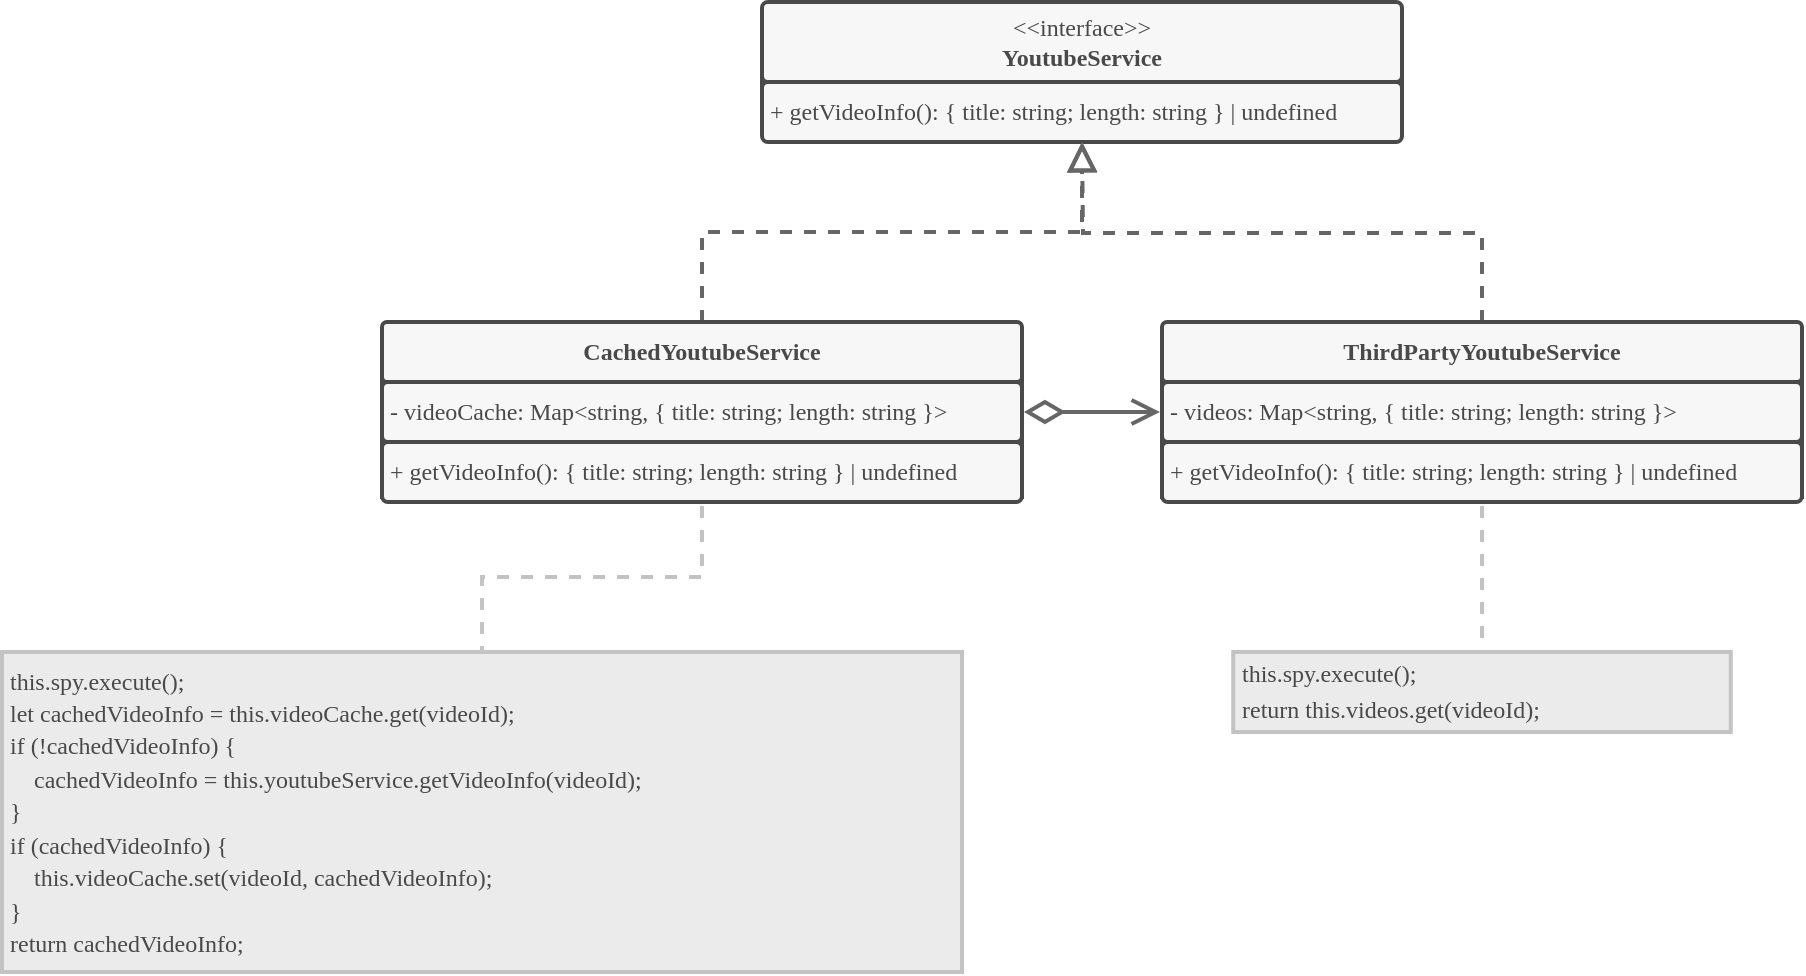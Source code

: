 <mxfile>
    <diagram name="Página-1" id="TTp-K46U8V-8WiusqMop">
        <mxGraphModel dx="2952" dy="2131" grid="1" gridSize="10" guides="1" tooltips="1" connect="1" arrows="1" fold="1" page="1" pageScale="1" pageWidth="827" pageHeight="1169" math="0" shadow="0">
            <root>
                <mxCell id="0"/>
                <mxCell id="1" parent="0"/>
                <mxCell id="135" value="" style="whiteSpace=wrap;html=1;strokeColor=#494949;fillColor=#494949;container=0;strokeWidth=2;" vertex="1" parent="1">
                    <mxGeometry x="200" y="-40.07" width="320" height="30" as="geometry"/>
                </mxCell>
                <mxCell id="136" value="&lt;font color=&quot;#494949&quot;&gt;&lt;font style=&quot;&quot; data-font-src=&quot;https://fonts.googleapis.com/css?family=Nunito&quot; face=&quot;Nunito&quot;&gt;+ getVideoInfo():&amp;nbsp;&lt;/font&gt;&lt;font style=&quot;&quot; data-font-src=&quot;https://fonts.googleapis.com/css?family=Nunito&quot; face=&quot;Nunito&quot;&gt;{ title: string; length: string } | undefined&lt;/font&gt;&lt;/font&gt;" style="rounded=1;whiteSpace=wrap;html=1;arcSize=6;fillColor=#F7F7F7;strokeColor=#494949;align=left;spacingLeft=2;container=0;strokeWidth=2;absoluteArcSize=1;" vertex="1" parent="1">
                    <mxGeometry x="200" y="-30" width="320" height="30" as="geometry"/>
                </mxCell>
                <mxCell id="137" value="&lt;font face=&quot;Nunito&quot; color=&quot;#494949&quot;&gt;&amp;lt;&amp;lt;interface&amp;gt;&amp;gt;&lt;br&gt;&lt;b&gt;YoutubeService&lt;/b&gt;&lt;br&gt;&lt;/font&gt;" style="rounded=1;whiteSpace=wrap;html=1;arcSize=6;fillColor=#F7F7F7;strokeColor=#494949;container=1;strokeWidth=2;absoluteArcSize=1;collapsible=0;" vertex="1" parent="1">
                    <mxGeometry x="200" y="-70" width="320" height="40" as="geometry"/>
                </mxCell>
                <mxCell id="138" value="" style="whiteSpace=wrap;html=1;fillColor=#494949;strokeColor=#494949;container=0;strokeWidth=2;" vertex="1" parent="1">
                    <mxGeometry x="10" y="117.5" width="320" height="60" as="geometry"/>
                </mxCell>
                <mxCell id="142" style="edgeStyle=orthogonalEdgeStyle;html=1;entryX=0.5;entryY=1;entryDx=0;entryDy=0;fontFamily=Helvetica;fontSource=https%3A%2F%2Ffonts.googleapis.com%2Fcss%3Ffamily%3DNunito;fontColor=default;endArrow=block;rounded=0;strokeColor=#666666;targetPerimeterSpacing=0;dashed=1;endFill=0;strokeWidth=2;endSize=10;startSize=10;" edge="1" parent="1" source="139" target="136">
                    <mxGeometry relative="1" as="geometry"/>
                </mxCell>
                <mxCell id="139" value="&lt;font face=&quot;Nunito&quot; color=&quot;#494949&quot;&gt;&lt;b&gt;CachedYoutubeService&lt;/b&gt;&lt;/font&gt;" style="rounded=1;whiteSpace=wrap;html=1;arcSize=5;fillColor=#F7F7F7;strokeColor=#494949;strokeWidth=2;container=0;absoluteArcSize=1;" vertex="1" parent="1">
                    <mxGeometry x="10" y="90" width="320" height="30" as="geometry"/>
                </mxCell>
                <mxCell id="154" style="edgeStyle=orthogonalEdgeStyle;html=1;fontFamily=Helvetica;fontSource=https%3A%2F%2Ffonts.googleapis.com%2Fcss%3Ffamily%3DFira%2BCode%2BMedium;fontColor=default;endArrow=open;rounded=0;strokeColor=#666666;strokeWidth=2;startArrow=diamondThin;startFill=0;endFill=0;startSize=15;endSize=10;sourcePerimeterSpacing=1;targetPerimeterSpacing=1;" edge="1" parent="1" source="140" target="147">
                    <mxGeometry relative="1" as="geometry"/>
                </mxCell>
                <mxCell id="140" value="&lt;font face=&quot;Nunito&quot;&gt;- videoCache: Map&amp;lt;string, { title: string; length: string }&amp;gt;&lt;/font&gt;" style="rounded=1;whiteSpace=wrap;html=1;arcSize=6;fillColor=#F7F7F7;strokeColor=#494949;align=left;perimeterSpacing=0;spacingLeft=2;fontColor=#494949;strokeWidth=2;container=0;absoluteArcSize=1;" vertex="1" parent="1">
                    <mxGeometry x="10" y="120" width="320" height="30" as="geometry"/>
                </mxCell>
                <mxCell id="153" style="edgeStyle=orthogonalEdgeStyle;html=1;entryX=0.5;entryY=0;entryDx=0;entryDy=0;fontFamily=Helvetica;fontSource=https%3A%2F%2Ffonts.googleapis.com%2Fcss%3Ffamily%3DFira%2BCode%2BMedium;fontColor=default;endArrow=none;rounded=0;strokeColor=#C3C3C3;strokeWidth=2;startArrow=none;startFill=0;endFill=0;startSize=15;endSize=10;sourcePerimeterSpacing=2;targetPerimeterSpacing=1;dashed=1;" edge="1" parent="1" source="144" target="152">
                    <mxGeometry relative="1" as="geometry"/>
                </mxCell>
                <mxCell id="144" value="&lt;font color=&quot;#494949&quot;&gt;&lt;font style=&quot;&quot; data-font-src=&quot;https://fonts.googleapis.com/css?family=Nunito&quot; face=&quot;Nunito&quot;&gt;+ getVideoInfo():&amp;nbsp;&lt;/font&gt;&lt;font style=&quot;&quot; data-font-src=&quot;https://fonts.googleapis.com/css?family=Nunito&quot; face=&quot;Nunito&quot;&gt;{ title: string; length: string } | undefined&lt;/font&gt;&lt;/font&gt;" style="rounded=1;whiteSpace=wrap;html=1;arcSize=6;fillColor=#F7F7F7;strokeColor=#494949;align=left;spacingLeft=2;container=0;strokeWidth=2;absoluteArcSize=1;" vertex="1" parent="1">
                    <mxGeometry x="10" y="150" width="320" height="30" as="geometry"/>
                </mxCell>
                <mxCell id="145" value="" style="whiteSpace=wrap;html=1;fillColor=#494949;strokeColor=#494949;container=0;strokeWidth=2;" vertex="1" parent="1">
                    <mxGeometry x="400" y="117.5" width="320" height="60" as="geometry"/>
                </mxCell>
                <mxCell id="149" style="edgeStyle=orthogonalEdgeStyle;html=1;fontFamily=Helvetica;fontSource=https%3A%2F%2Ffonts.googleapis.com%2Fcss%3Ffamily%3DNunito;fontColor=default;endArrow=block;rounded=0;strokeColor=#666666;targetPerimeterSpacing=0;dashed=1;endFill=0;strokeWidth=2;endSize=10;startSize=10;exitX=0.5;exitY=0;exitDx=0;exitDy=0;" edge="1" parent="1" source="146">
                    <mxGeometry relative="1" as="geometry">
                        <mxPoint x="360" as="targetPoint"/>
                    </mxGeometry>
                </mxCell>
                <mxCell id="146" value="&lt;font face=&quot;Nunito&quot; color=&quot;#494949&quot;&gt;&lt;b&gt;ThirdPartyYoutubeService&lt;/b&gt;&lt;/font&gt;" style="rounded=1;whiteSpace=wrap;html=1;arcSize=5;fillColor=#F7F7F7;strokeColor=#494949;strokeWidth=2;container=0;absoluteArcSize=1;" vertex="1" parent="1">
                    <mxGeometry x="400" y="90" width="320" height="30" as="geometry"/>
                </mxCell>
                <mxCell id="147" value="&lt;font face=&quot;Nunito&quot;&gt;- videos:&amp;nbsp;&lt;/font&gt;&lt;span style=&quot;font-family: Nunito;&quot;&gt;Map&amp;lt;string, { title: string; length: string }&amp;gt;&lt;/span&gt;" style="rounded=1;whiteSpace=wrap;html=1;arcSize=6;fillColor=#F7F7F7;strokeColor=#494949;align=left;perimeterSpacing=0;spacingLeft=2;fontColor=#494949;strokeWidth=2;container=0;absoluteArcSize=1;" vertex="1" parent="1">
                    <mxGeometry x="400" y="120" width="320" height="30" as="geometry"/>
                </mxCell>
                <mxCell id="151" style="edgeStyle=none;html=1;entryX=0.5;entryY=0;entryDx=0;entryDy=0;fontFamily=Helvetica;fontSource=https%3A%2F%2Ffonts.googleapis.com%2Fcss%3Ffamily%3DFira%2BCode%2BMedium;fontColor=default;endArrow=none;rounded=0;strokeColor=#C3C3C3;strokeWidth=2;startArrow=none;startFill=0;endFill=0;startSize=15;endSize=10;sourcePerimeterSpacing=2;targetPerimeterSpacing=1;dashed=1;" edge="1" parent="1" source="148" target="150">
                    <mxGeometry relative="1" as="geometry"/>
                </mxCell>
                <mxCell id="148" value="&lt;font color=&quot;#494949&quot;&gt;&lt;font style=&quot;&quot; data-font-src=&quot;https://fonts.googleapis.com/css?family=Nunito&quot; face=&quot;Nunito&quot;&gt;+ getVideoInfo():&amp;nbsp;&lt;/font&gt;&lt;font style=&quot;&quot; data-font-src=&quot;https://fonts.googleapis.com/css?family=Nunito&quot; face=&quot;Nunito&quot;&gt;{ title: string; length: string } | undefined&lt;/font&gt;&lt;/font&gt;" style="rounded=1;whiteSpace=wrap;html=1;arcSize=6;fillColor=#F7F7F7;strokeColor=#494949;align=left;spacingLeft=2;container=0;strokeWidth=2;absoluteArcSize=1;" vertex="1" parent="1">
                    <mxGeometry x="400" y="150" width="320" height="30" as="geometry"/>
                </mxCell>
                <mxCell id="150" value="&lt;div style=&quot;line-height: 26px;&quot;&gt;&lt;div style=&quot;line-height: 26px;&quot;&gt;&lt;div style=&quot;line-height: 26px;&quot;&gt;&lt;div style=&quot;line-height: 147%;&quot;&gt;&lt;div style=&quot;line-height: 147%;&quot;&gt;&lt;font data-font-src=&quot;https://fonts.googleapis.com/css?family=Fira+Code+Medium&quot; face=&quot;Fira Code Medium&quot;&gt;this.spy.execute();&lt;/font&gt;&lt;/div&gt;&lt;div style=&quot;line-height: 147%;&quot;&gt;&lt;font data-font-src=&quot;https://fonts.googleapis.com/css?family=Fira+Code+Medium&quot; face=&quot;Fira Code Medium&quot;&gt;return this.videos.get(videoId);&lt;/font&gt;&lt;/div&gt;&lt;/div&gt;&lt;/div&gt;&lt;/div&gt;&lt;/div&gt;" style="rounded=0;whiteSpace=wrap;html=1;fontColor=#494949;strokeColor=#C3C3C3;fillColor=#EBEBEB;align=left;verticalAlign=middle;spacingLeft=2;spacingRight=1;strokeWidth=2;" vertex="1" parent="1">
                    <mxGeometry x="435.63" y="255" width="248.75" height="40" as="geometry"/>
                </mxCell>
                <mxCell id="152" value="&lt;div style=&quot;line-height: 26px;&quot;&gt;&lt;div style=&quot;line-height: 26px;&quot;&gt;&lt;div style=&quot;line-height: 26px;&quot;&gt;&lt;div style=&quot;line-height: 147%;&quot;&gt;&lt;div style=&quot;line-height: 147%;&quot;&gt;&lt;div style=&quot;line-height: 137%;&quot;&gt;&lt;div style=&quot;line-height: 137%;&quot;&gt;&lt;font data-font-src=&quot;https://fonts.googleapis.com/css?family=Fira+Code+Medium&quot; face=&quot;Fira Code Medium&quot;&gt;this.spy.execute();&lt;/font&gt;&lt;/div&gt;&lt;div style=&quot;line-height: 137%;&quot;&gt;&lt;font data-font-src=&quot;https://fonts.googleapis.com/css?family=Fira+Code+Medium&quot; face=&quot;Fira Code Medium&quot;&gt;let cachedVideoInfo = this.videoCache.get(videoId);&lt;/font&gt;&lt;/div&gt;&lt;div style=&quot;line-height: 137%;&quot;&gt;&lt;font data-font-src=&quot;https://fonts.googleapis.com/css?family=Fira+Code+Medium&quot; face=&quot;Fira Code Medium&quot;&gt;if (!cachedVideoInfo) {&lt;/font&gt;&lt;/div&gt;&lt;div style=&quot;line-height: 137%;&quot;&gt;&lt;font data-font-src=&quot;https://fonts.googleapis.com/css?family=Fira+Code+Medium&quot; face=&quot;Fira Code Medium&quot;&gt;&amp;nbsp; &amp;nbsp; cachedVideoInfo = this.youtubeService.getVideoInfo(videoId);&lt;/font&gt;&lt;/div&gt;&lt;div style=&quot;line-height: 137%;&quot;&gt;&lt;font data-font-src=&quot;https://fonts.googleapis.com/css?family=Fira+Code+Medium&quot; face=&quot;Fira Code Medium&quot;&gt;}&lt;/font&gt;&lt;/div&gt;&lt;div style=&quot;line-height: 137%;&quot;&gt;&lt;span style=&quot;font-family: &amp;quot;Fira Code Medium&amp;quot;; background-color: initial;&quot;&gt;if (cachedVideoInfo) {&lt;/span&gt;&lt;/div&gt;&lt;div style=&quot;line-height: 137%;&quot;&gt;&lt;span style=&quot;font-family: &amp;quot;Fira Code Medium&amp;quot;; background-color: initial;&quot;&gt;&amp;nbsp; &amp;nbsp; this.videoCache.set(videoId, cachedVideoInfo);&lt;/span&gt;&lt;/div&gt;&lt;div style=&quot;line-height: 137%;&quot;&gt;&lt;span style=&quot;font-family: &amp;quot;Fira Code Medium&amp;quot;; background-color: initial;&quot;&gt;}&lt;/span&gt;&lt;/div&gt;&lt;div style=&quot;line-height: 137%;&quot;&gt;&lt;font data-font-src=&quot;https://fonts.googleapis.com/css?family=Fira+Code+Medium&quot; face=&quot;Fira Code Medium&quot;&gt;return cachedVideoInfo;&lt;/font&gt;&lt;/div&gt;&lt;/div&gt;&lt;/div&gt;&lt;/div&gt;&lt;/div&gt;&lt;/div&gt;&lt;/div&gt;" style="rounded=0;whiteSpace=wrap;html=1;fontColor=#494949;strokeColor=#C3C3C3;fillColor=#EBEBEB;align=left;verticalAlign=middle;spacingLeft=2;spacingRight=1;strokeWidth=2;" vertex="1" parent="1">
                    <mxGeometry x="-180" y="255" width="480" height="160" as="geometry"/>
                </mxCell>
            </root>
        </mxGraphModel>
    </diagram>
</mxfile>
